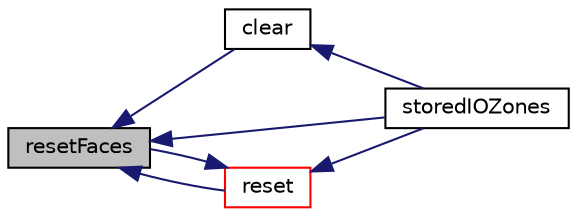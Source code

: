 digraph "resetFaces"
{
  bgcolor="transparent";
  edge [fontname="Helvetica",fontsize="10",labelfontname="Helvetica",labelfontsize="10"];
  node [fontname="Helvetica",fontsize="10",shape=record];
  rankdir="LR";
  Node1 [label="resetFaces",height=0.2,width=0.4,color="black", fillcolor="grey75", style="filled", fontcolor="black"];
  Node1 -> Node2 [dir="back",color="midnightblue",fontsize="10",style="solid",fontname="Helvetica"];
  Node2 [label="clear",height=0.2,width=0.4,color="black",URL="$a01504.html#ac8bb3912a3ce86b15842e79d0b421204",tooltip="Clear primitive data (points, faces and zones) "];
  Node2 -> Node3 [dir="back",color="midnightblue",fontsize="10",style="solid",fontname="Helvetica"];
  Node3 [label="storedIOZones",height=0.2,width=0.4,color="black",URL="$a01504.html#aaef6e2231e73ee37023a2764fa68b160",tooltip="Const access to the zones. "];
  Node1 -> Node4 [dir="back",color="midnightblue",fontsize="10",style="solid",fontname="Helvetica"];
  Node4 [label="reset",height=0.2,width=0.4,color="red",URL="$a01504.html#a842a098d8cca88c47805764884aaff61",tooltip="Reset primitive data (points, faces and zones) "];
  Node4 -> Node1 [dir="back",color="midnightblue",fontsize="10",style="solid",fontname="Helvetica"];
  Node4 -> Node3 [dir="back",color="midnightblue",fontsize="10",style="solid",fontname="Helvetica"];
  Node1 -> Node3 [dir="back",color="midnightblue",fontsize="10",style="solid",fontname="Helvetica"];
}
